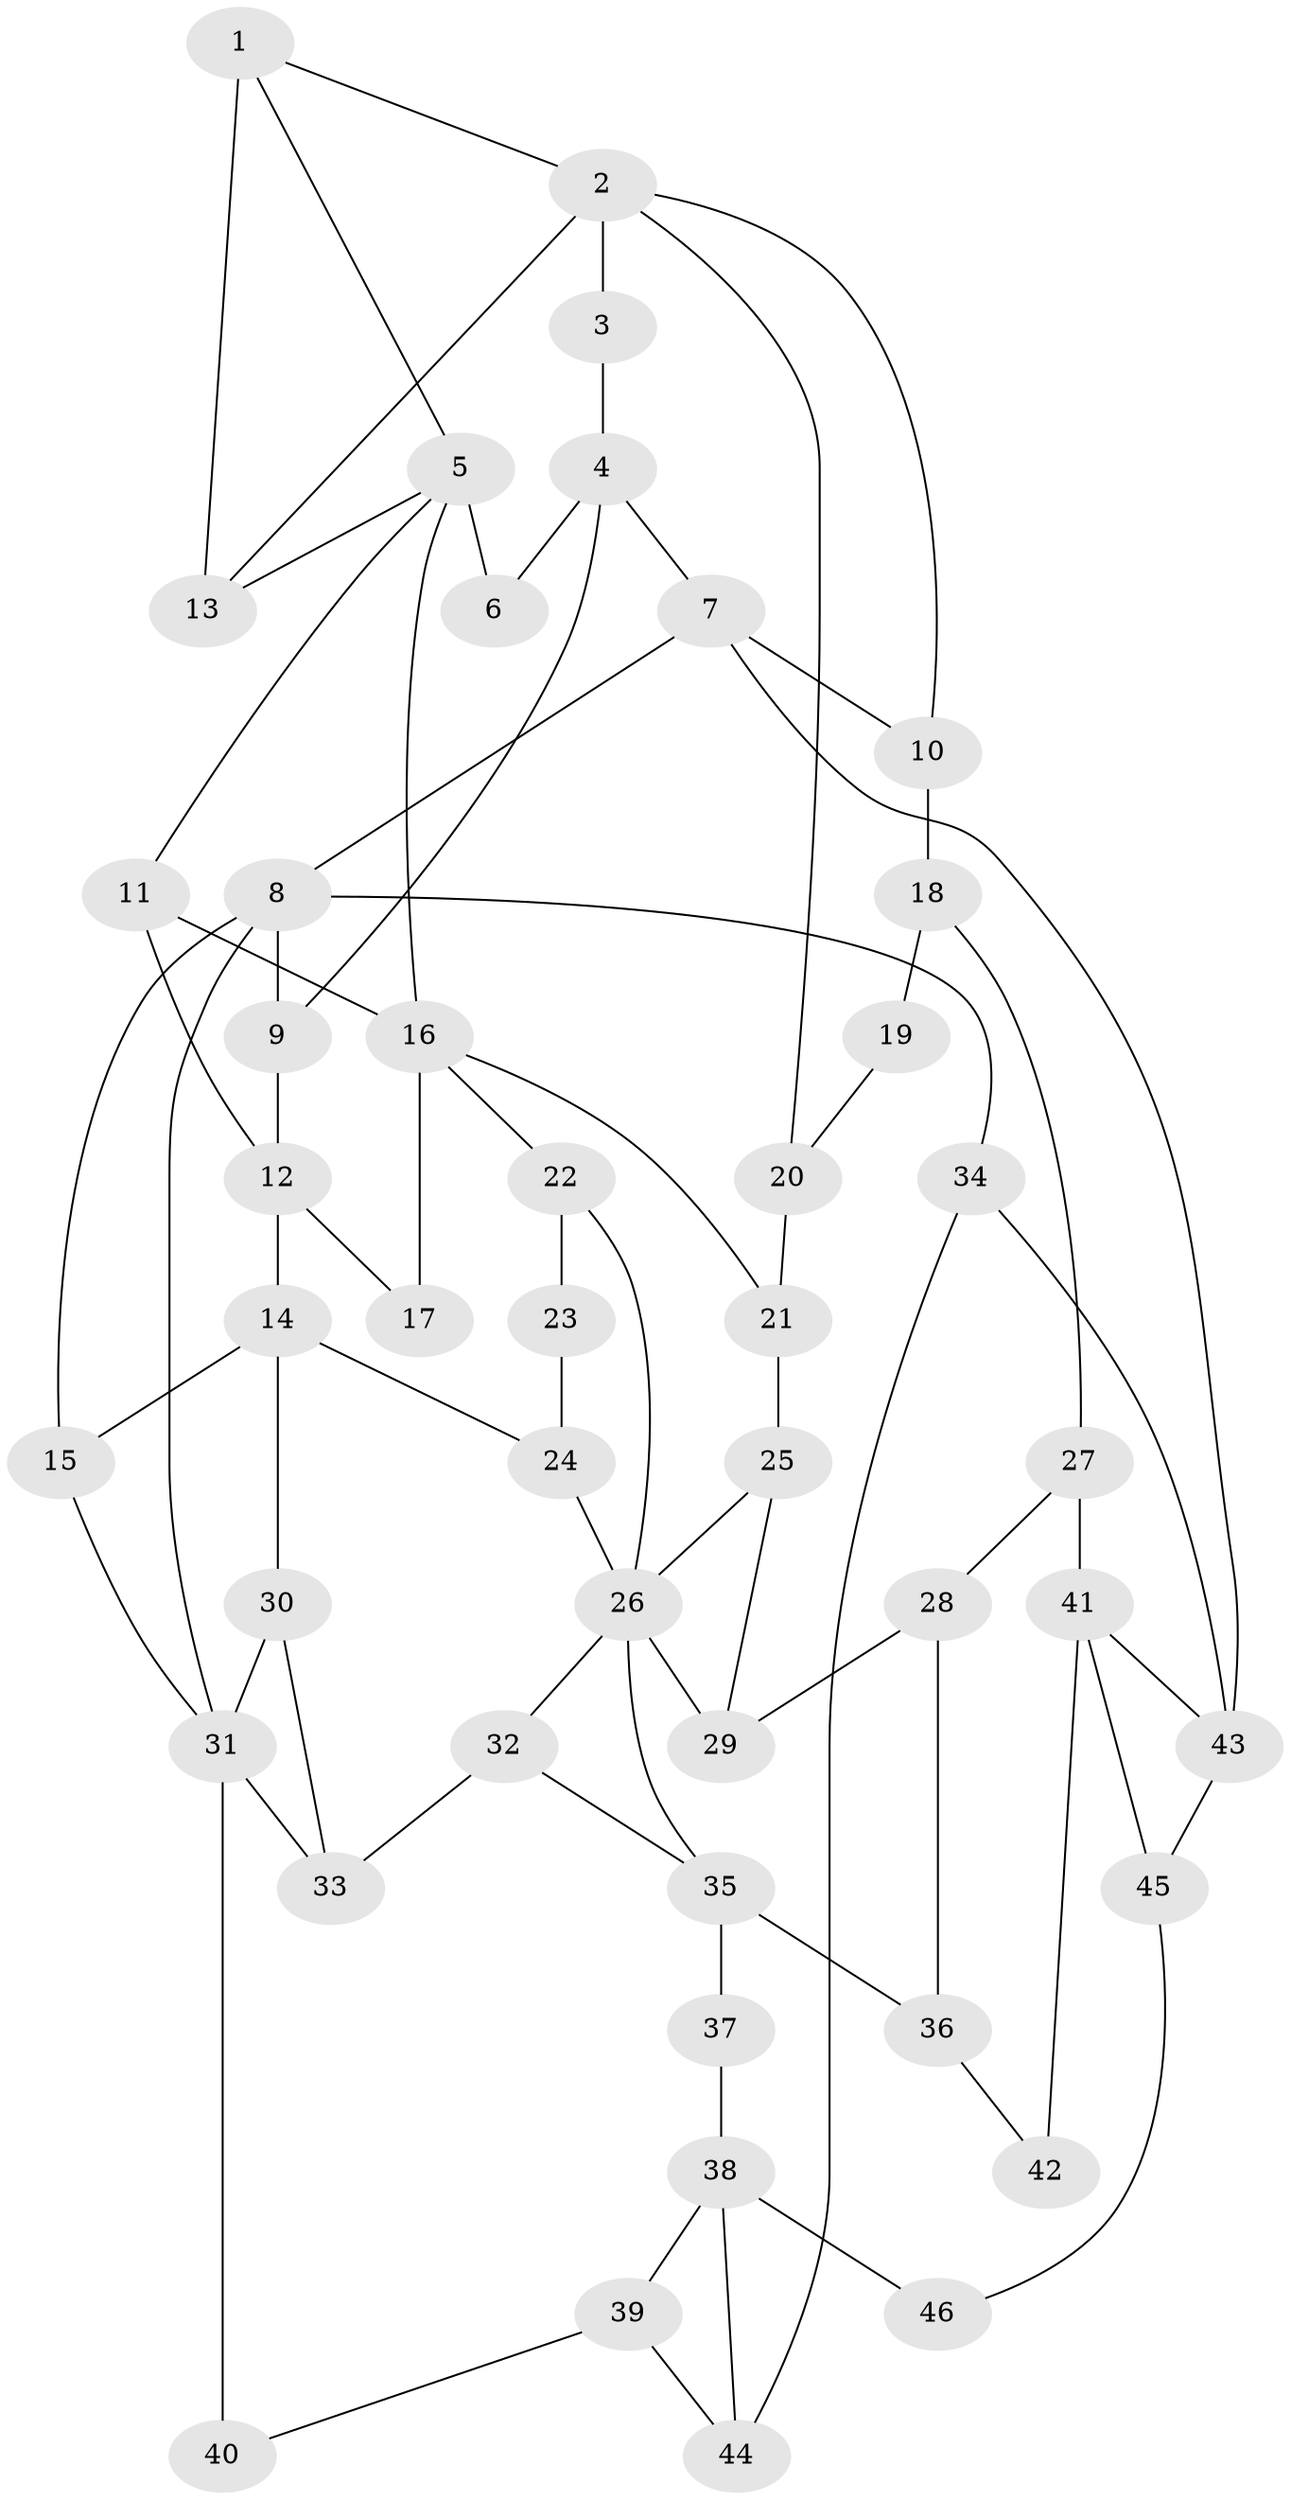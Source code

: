 // original degree distribution, {3: 0.021739130434782608, 5: 0.4782608695652174, 4: 0.2608695652173913, 6: 0.2391304347826087}
// Generated by graph-tools (version 1.1) at 2025/38/03/09/25 02:38:46]
// undirected, 46 vertices, 75 edges
graph export_dot {
graph [start="1"]
  node [color=gray90,style=filled];
  1;
  2;
  3;
  4;
  5;
  6;
  7;
  8;
  9;
  10;
  11;
  12;
  13;
  14;
  15;
  16;
  17;
  18;
  19;
  20;
  21;
  22;
  23;
  24;
  25;
  26;
  27;
  28;
  29;
  30;
  31;
  32;
  33;
  34;
  35;
  36;
  37;
  38;
  39;
  40;
  41;
  42;
  43;
  44;
  45;
  46;
  1 -- 2 [weight=1.0];
  1 -- 5 [weight=1.0];
  1 -- 13 [weight=2.0];
  2 -- 3 [weight=2.0];
  2 -- 10 [weight=1.0];
  2 -- 13 [weight=1.0];
  2 -- 20 [weight=1.0];
  3 -- 4 [weight=1.0];
  4 -- 6 [weight=1.0];
  4 -- 7 [weight=1.0];
  4 -- 9 [weight=1.0];
  5 -- 6 [weight=2.0];
  5 -- 11 [weight=1.0];
  5 -- 13 [weight=1.0];
  5 -- 16 [weight=1.0];
  7 -- 8 [weight=1.0];
  7 -- 10 [weight=1.0];
  7 -- 43 [weight=1.0];
  8 -- 9 [weight=2.0];
  8 -- 15 [weight=1.0];
  8 -- 31 [weight=1.0];
  8 -- 34 [weight=2.0];
  9 -- 12 [weight=1.0];
  10 -- 18 [weight=2.0];
  11 -- 12 [weight=1.0];
  11 -- 16 [weight=1.0];
  12 -- 14 [weight=2.0];
  12 -- 17 [weight=1.0];
  14 -- 15 [weight=1.0];
  14 -- 24 [weight=2.0];
  14 -- 30 [weight=1.0];
  15 -- 31 [weight=1.0];
  16 -- 17 [weight=2.0];
  16 -- 21 [weight=1.0];
  16 -- 22 [weight=1.0];
  18 -- 19 [weight=2.0];
  18 -- 27 [weight=2.0];
  19 -- 20 [weight=1.0];
  20 -- 21 [weight=1.0];
  21 -- 25 [weight=1.0];
  22 -- 23 [weight=1.0];
  22 -- 26 [weight=1.0];
  23 -- 24 [weight=2.0];
  24 -- 26 [weight=1.0];
  25 -- 26 [weight=1.0];
  25 -- 29 [weight=1.0];
  26 -- 29 [weight=1.0];
  26 -- 32 [weight=1.0];
  26 -- 35 [weight=1.0];
  27 -- 28 [weight=1.0];
  27 -- 41 [weight=2.0];
  28 -- 29 [weight=1.0];
  28 -- 36 [weight=1.0];
  30 -- 31 [weight=1.0];
  30 -- 33 [weight=1.0];
  31 -- 33 [weight=1.0];
  31 -- 40 [weight=2.0];
  32 -- 33 [weight=1.0];
  32 -- 35 [weight=1.0];
  34 -- 43 [weight=1.0];
  34 -- 44 [weight=1.0];
  35 -- 36 [weight=1.0];
  35 -- 37 [weight=2.0];
  36 -- 42 [weight=1.0];
  37 -- 38 [weight=2.0];
  38 -- 39 [weight=1.0];
  38 -- 44 [weight=1.0];
  38 -- 46 [weight=2.0];
  39 -- 40 [weight=1.0];
  39 -- 44 [weight=1.0];
  41 -- 42 [weight=2.0];
  41 -- 43 [weight=1.0];
  41 -- 45 [weight=1.0];
  43 -- 45 [weight=1.0];
  45 -- 46 [weight=1.0];
}
